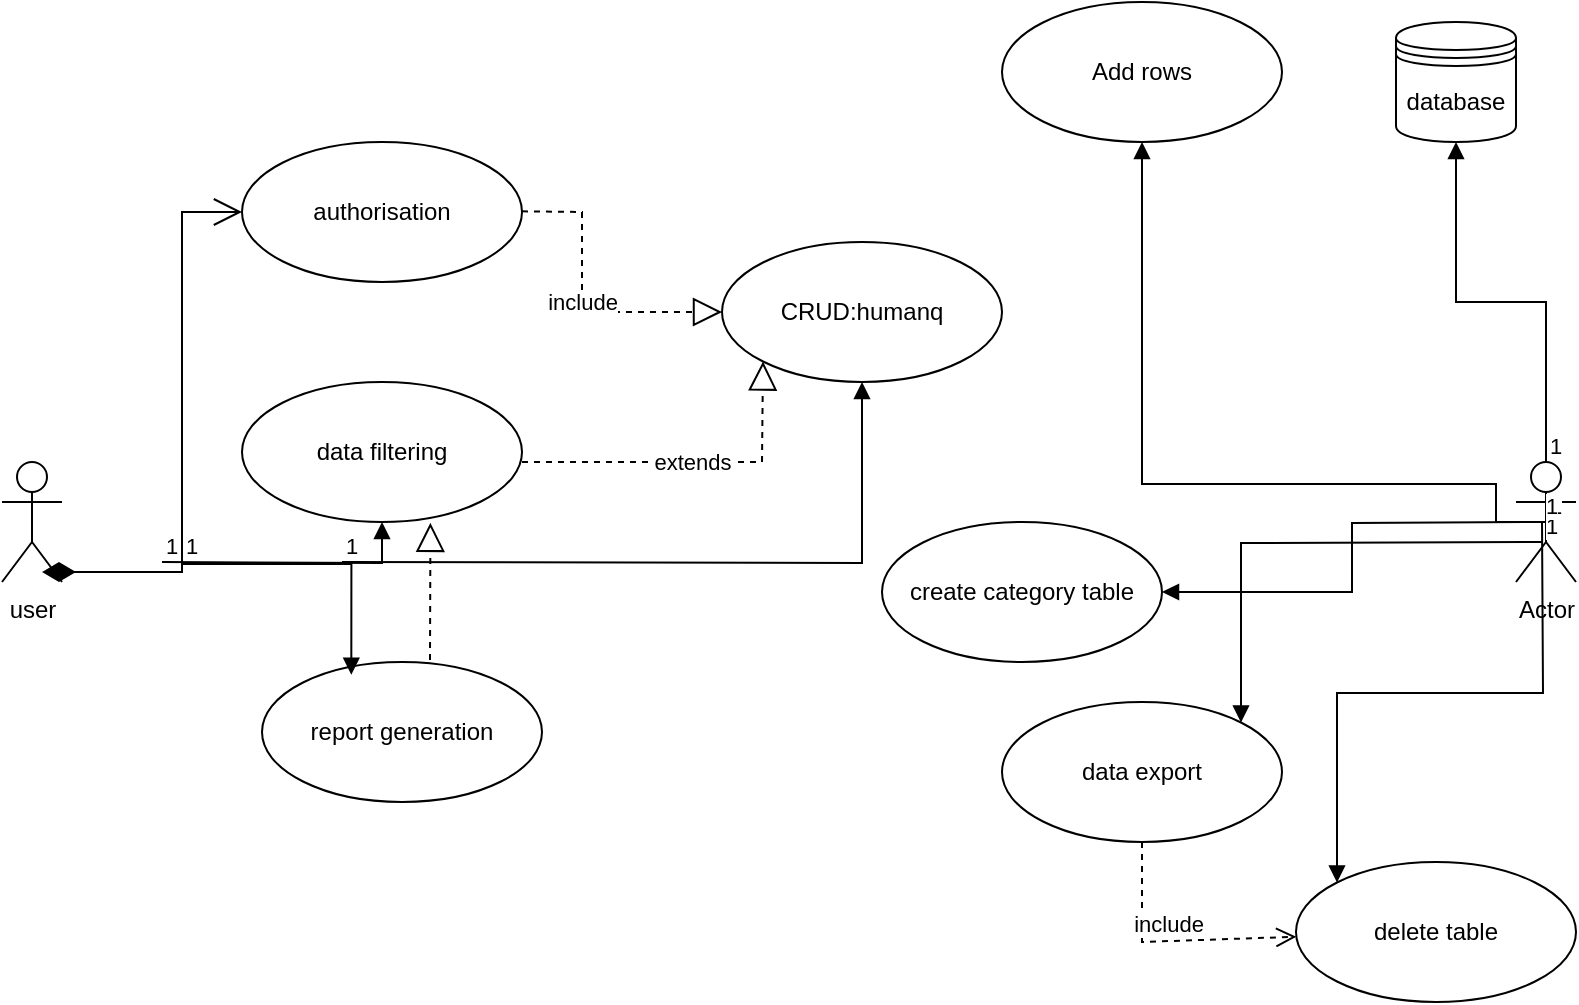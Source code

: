 <mxfile version="27.0.9">
  <diagram name="Страница — 1" id="pEUt76tnA1dPW8EihO5h">
    <mxGraphModel dx="1228" dy="574" grid="1" gridSize="10" guides="1" tooltips="1" connect="1" arrows="1" fold="1" page="1" pageScale="1" pageWidth="827" pageHeight="1169" math="0" shadow="0">
      <root>
        <mxCell id="0" />
        <mxCell id="1" parent="0" />
        <mxCell id="7u9iXZtJOxeO_7T2Gz0u-1" value="user" style="shape=umlActor;verticalLabelPosition=bottom;verticalAlign=top;html=1;" vertex="1" parent="1">
          <mxGeometry x="40" y="260" width="30" height="60" as="geometry" />
        </mxCell>
        <mxCell id="7u9iXZtJOxeO_7T2Gz0u-2" value="Actor" style="shape=umlActor;verticalLabelPosition=bottom;verticalAlign=top;html=1;rotation=0;" vertex="1" parent="1">
          <mxGeometry x="797" y="260" width="30" height="60" as="geometry" />
        </mxCell>
        <mxCell id="7u9iXZtJOxeO_7T2Gz0u-4" value="authorisation" style="ellipse;whiteSpace=wrap;html=1;" vertex="1" parent="1">
          <mxGeometry x="160" y="100" width="140" height="70" as="geometry" />
        </mxCell>
        <mxCell id="7u9iXZtJOxeO_7T2Gz0u-5" value="data filtering" style="ellipse;whiteSpace=wrap;html=1;" vertex="1" parent="1">
          <mxGeometry x="160" y="220" width="140" height="70" as="geometry" />
        </mxCell>
        <mxCell id="7u9iXZtJOxeO_7T2Gz0u-6" value="report generation" style="ellipse;whiteSpace=wrap;html=1;" vertex="1" parent="1">
          <mxGeometry x="170" y="360" width="140" height="70" as="geometry" />
        </mxCell>
        <mxCell id="7u9iXZtJOxeO_7T2Gz0u-7" value="CRUD:humanq" style="ellipse;whiteSpace=wrap;html=1;" vertex="1" parent="1">
          <mxGeometry x="400" y="150" width="140" height="70" as="geometry" />
        </mxCell>
        <mxCell id="7u9iXZtJOxeO_7T2Gz0u-8" value="&lt;div&gt;&lt;br&gt;&lt;/div&gt;&lt;div&gt;&lt;br&gt;&lt;/div&gt;" style="endArrow=open;html=1;endSize=12;startArrow=diamondThin;startSize=14;startFill=1;edgeStyle=orthogonalEdgeStyle;align=left;verticalAlign=bottom;rounded=0;entryX=0;entryY=0.5;entryDx=0;entryDy=0;" edge="1" parent="1" target="7u9iXZtJOxeO_7T2Gz0u-4">
          <mxGeometry x="-0.857" y="-95" relative="1" as="geometry">
            <mxPoint x="60" y="315" as="sourcePoint" />
            <mxPoint x="160" y="320" as="targetPoint" />
            <Array as="points">
              <mxPoint x="130" y="315" />
              <mxPoint x="130" y="135" />
            </Array>
            <mxPoint as="offset" />
          </mxGeometry>
        </mxCell>
        <mxCell id="7u9iXZtJOxeO_7T2Gz0u-9" value="&lt;div&gt;&lt;br&gt;&lt;/div&gt;&lt;div&gt;&lt;br&gt;&lt;/div&gt;" style="endArrow=block;endFill=1;html=1;edgeStyle=orthogonalEdgeStyle;align=left;verticalAlign=top;rounded=0;entryX=0.5;entryY=1;entryDx=0;entryDy=0;" edge="1" parent="1" target="7u9iXZtJOxeO_7T2Gz0u-5">
          <mxGeometry x="-1" y="-122" relative="1" as="geometry">
            <mxPoint x="120" y="310" as="sourcePoint" />
            <mxPoint x="280" y="310" as="targetPoint" />
            <mxPoint x="-19" y="-2" as="offset" />
          </mxGeometry>
        </mxCell>
        <mxCell id="7u9iXZtJOxeO_7T2Gz0u-10" value="1" style="edgeLabel;resizable=0;html=1;align=left;verticalAlign=bottom;" connectable="0" vertex="1" parent="7u9iXZtJOxeO_7T2Gz0u-9">
          <mxGeometry x="-1" relative="1" as="geometry" />
        </mxCell>
        <mxCell id="7u9iXZtJOxeO_7T2Gz0u-11" value="" style="endArrow=block;endFill=1;html=1;edgeStyle=orthogonalEdgeStyle;align=left;verticalAlign=top;rounded=0;entryX=0.319;entryY=0.091;entryDx=0;entryDy=0;entryPerimeter=0;" edge="1" parent="1" target="7u9iXZtJOxeO_7T2Gz0u-6">
          <mxGeometry x="-1" y="-114" relative="1" as="geometry">
            <mxPoint x="130" y="310" as="sourcePoint" />
            <mxPoint x="210" y="310" as="targetPoint" />
            <Array as="points">
              <mxPoint x="130" y="311" />
              <mxPoint x="215" y="311" />
            </Array>
            <mxPoint x="-29" y="-4" as="offset" />
          </mxGeometry>
        </mxCell>
        <mxCell id="7u9iXZtJOxeO_7T2Gz0u-12" value="1" style="edgeLabel;resizable=0;html=1;align=left;verticalAlign=bottom;" connectable="0" vertex="1" parent="7u9iXZtJOxeO_7T2Gz0u-11">
          <mxGeometry x="-1" relative="1" as="geometry" />
        </mxCell>
        <mxCell id="7u9iXZtJOxeO_7T2Gz0u-13" value="" style="endArrow=block;endFill=1;html=1;edgeStyle=orthogonalEdgeStyle;align=left;verticalAlign=top;rounded=0;entryX=0.5;entryY=1;entryDx=0;entryDy=0;" edge="1" parent="1" target="7u9iXZtJOxeO_7T2Gz0u-7">
          <mxGeometry x="-1" relative="1" as="geometry">
            <mxPoint x="210" y="310" as="sourcePoint" />
            <mxPoint x="470" y="300" as="targetPoint" />
          </mxGeometry>
        </mxCell>
        <mxCell id="7u9iXZtJOxeO_7T2Gz0u-14" value="1" style="edgeLabel;resizable=0;html=1;align=left;verticalAlign=bottom;" connectable="0" vertex="1" parent="7u9iXZtJOxeO_7T2Gz0u-13">
          <mxGeometry x="-1" relative="1" as="geometry" />
        </mxCell>
        <mxCell id="7u9iXZtJOxeO_7T2Gz0u-15" value="include" style="endArrow=block;dashed=1;endFill=0;endSize=12;html=1;rounded=0;entryX=0;entryY=0.5;entryDx=0;entryDy=0;" edge="1" parent="1" target="7u9iXZtJOxeO_7T2Gz0u-7">
          <mxGeometry width="160" relative="1" as="geometry">
            <mxPoint x="300" y="134.66" as="sourcePoint" />
            <mxPoint x="460" y="134.66" as="targetPoint" />
            <Array as="points">
              <mxPoint x="330" y="135" />
              <mxPoint x="330" y="185" />
            </Array>
          </mxGeometry>
        </mxCell>
        <mxCell id="7u9iXZtJOxeO_7T2Gz0u-16" value="" style="endArrow=block;dashed=1;endFill=0;endSize=12;html=1;rounded=0;entryX=0.673;entryY=1.006;entryDx=0;entryDy=0;entryPerimeter=0;" edge="1" parent="1" target="7u9iXZtJOxeO_7T2Gz0u-5">
          <mxGeometry x="-1" y="246" width="160" relative="1" as="geometry">
            <mxPoint x="254" y="359" as="sourcePoint" />
            <mxPoint x="414" y="359" as="targetPoint" />
            <mxPoint x="32" y="122" as="offset" />
          </mxGeometry>
        </mxCell>
        <mxCell id="7u9iXZtJOxeO_7T2Gz0u-17" value="extends" style="endArrow=block;dashed=1;endFill=0;endSize=12;html=1;rounded=0;entryX=0;entryY=1;entryDx=0;entryDy=0;" edge="1" parent="1" target="7u9iXZtJOxeO_7T2Gz0u-7">
          <mxGeometry width="160" relative="1" as="geometry">
            <mxPoint x="300" y="260" as="sourcePoint" />
            <mxPoint x="460" y="260" as="targetPoint" />
            <Array as="points">
              <mxPoint x="420" y="260" />
            </Array>
          </mxGeometry>
        </mxCell>
        <mxCell id="7u9iXZtJOxeO_7T2Gz0u-18" value="Add rows" style="ellipse;whiteSpace=wrap;html=1;" vertex="1" parent="1">
          <mxGeometry x="540" y="30" width="140" height="70" as="geometry" />
        </mxCell>
        <mxCell id="7u9iXZtJOxeO_7T2Gz0u-19" value="database" style="shape=datastore;whiteSpace=wrap;html=1;" vertex="1" parent="1">
          <mxGeometry x="737" y="40" width="60" height="60" as="geometry" />
        </mxCell>
        <mxCell id="7u9iXZtJOxeO_7T2Gz0u-20" value="" style="endArrow=block;endFill=1;html=1;edgeStyle=orthogonalEdgeStyle;align=left;verticalAlign=top;rounded=0;exitX=0.5;exitY=0;exitDx=0;exitDy=0;exitPerimeter=0;entryX=0.5;entryY=1;entryDx=0;entryDy=0;" edge="1" parent="1" source="7u9iXZtJOxeO_7T2Gz0u-2" target="7u9iXZtJOxeO_7T2Gz0u-19">
          <mxGeometry x="-1" relative="1" as="geometry">
            <mxPoint x="690" y="210" as="sourcePoint" />
            <mxPoint x="850" y="210" as="targetPoint" />
          </mxGeometry>
        </mxCell>
        <mxCell id="7u9iXZtJOxeO_7T2Gz0u-21" value="1" style="edgeLabel;resizable=0;html=1;align=left;verticalAlign=bottom;" connectable="0" vertex="1" parent="7u9iXZtJOxeO_7T2Gz0u-20">
          <mxGeometry x="-1" relative="1" as="geometry" />
        </mxCell>
        <mxCell id="7u9iXZtJOxeO_7T2Gz0u-22" value="" style="endArrow=block;endFill=1;html=1;edgeStyle=orthogonalEdgeStyle;align=left;verticalAlign=top;rounded=0;exitX=0.5;exitY=0.5;exitDx=0;exitDy=0;exitPerimeter=0;entryX=0.5;entryY=1;entryDx=0;entryDy=0;" edge="1" parent="1" source="7u9iXZtJOxeO_7T2Gz0u-2" target="7u9iXZtJOxeO_7T2Gz0u-18">
          <mxGeometry x="-1" relative="1" as="geometry">
            <mxPoint x="630" y="270" as="sourcePoint" />
            <mxPoint x="790" y="270" as="targetPoint" />
            <Array as="points">
              <mxPoint x="787" y="290" />
              <mxPoint x="787" y="271" />
              <mxPoint x="610" y="271" />
            </Array>
          </mxGeometry>
        </mxCell>
        <mxCell id="7u9iXZtJOxeO_7T2Gz0u-23" value="1" style="edgeLabel;resizable=0;html=1;align=left;verticalAlign=bottom;" connectable="0" vertex="1" parent="7u9iXZtJOxeO_7T2Gz0u-22">
          <mxGeometry x="-1" relative="1" as="geometry" />
        </mxCell>
        <mxCell id="7u9iXZtJOxeO_7T2Gz0u-24" value="create category table" style="ellipse;whiteSpace=wrap;html=1;" vertex="1" parent="1">
          <mxGeometry x="480" y="290" width="140" height="70" as="geometry" />
        </mxCell>
        <mxCell id="7u9iXZtJOxeO_7T2Gz0u-25" value="&lt;div&gt;&lt;br&gt;&lt;/div&gt;&lt;div&gt;&lt;br&gt;&lt;/div&gt;" style="endArrow=block;endFill=1;html=1;edgeStyle=orthogonalEdgeStyle;align=left;verticalAlign=top;rounded=0;entryX=1;entryY=0.5;entryDx=0;entryDy=0;" edge="1" parent="1" target="7u9iXZtJOxeO_7T2Gz0u-24">
          <mxGeometry x="-1" relative="1" as="geometry">
            <mxPoint x="810" y="290" as="sourcePoint" />
            <mxPoint x="800" y="370" as="targetPoint" />
          </mxGeometry>
        </mxCell>
        <mxCell id="7u9iXZtJOxeO_7T2Gz0u-26" value="1" style="edgeLabel;resizable=0;html=1;align=left;verticalAlign=bottom;" connectable="0" vertex="1" parent="7u9iXZtJOxeO_7T2Gz0u-25">
          <mxGeometry x="-1" relative="1" as="geometry" />
        </mxCell>
        <mxCell id="7u9iXZtJOxeO_7T2Gz0u-27" value="data export" style="ellipse;whiteSpace=wrap;html=1;" vertex="1" parent="1">
          <mxGeometry x="540" y="380" width="140" height="70" as="geometry" />
        </mxCell>
        <mxCell id="7u9iXZtJOxeO_7T2Gz0u-28" value="" style="endArrow=block;endFill=1;html=1;edgeStyle=orthogonalEdgeStyle;align=left;verticalAlign=top;rounded=0;entryX=1;entryY=0;entryDx=0;entryDy=0;" edge="1" parent="1" target="7u9iXZtJOxeO_7T2Gz0u-27">
          <mxGeometry x="-1" relative="1" as="geometry">
            <mxPoint x="810" y="300" as="sourcePoint" />
            <mxPoint x="970" y="300" as="targetPoint" />
          </mxGeometry>
        </mxCell>
        <mxCell id="7u9iXZtJOxeO_7T2Gz0u-29" value="1" style="edgeLabel;resizable=0;html=1;align=left;verticalAlign=bottom;" connectable="0" vertex="1" parent="7u9iXZtJOxeO_7T2Gz0u-28">
          <mxGeometry x="-1" relative="1" as="geometry" />
        </mxCell>
        <mxCell id="7u9iXZtJOxeO_7T2Gz0u-30" value="delete table" style="ellipse;whiteSpace=wrap;html=1;" vertex="1" parent="1">
          <mxGeometry x="687" y="460" width="140" height="70" as="geometry" />
        </mxCell>
        <mxCell id="7u9iXZtJOxeO_7T2Gz0u-31" value="&lt;div&gt;&lt;br&gt;&lt;/div&gt;&lt;div&gt;&lt;br&gt;&lt;/div&gt;" style="endArrow=block;endFill=1;html=1;edgeStyle=orthogonalEdgeStyle;align=left;verticalAlign=top;rounded=0;entryX=0;entryY=0;entryDx=0;entryDy=0;" edge="1" parent="1" target="7u9iXZtJOxeO_7T2Gz0u-30">
          <mxGeometry x="-1" relative="1" as="geometry">
            <mxPoint x="810" y="290" as="sourcePoint" />
            <mxPoint x="970" y="290" as="targetPoint" />
          </mxGeometry>
        </mxCell>
        <mxCell id="7u9iXZtJOxeO_7T2Gz0u-32" value="1" style="edgeLabel;resizable=0;html=1;align=left;verticalAlign=bottom;" connectable="0" vertex="1" parent="7u9iXZtJOxeO_7T2Gz0u-31">
          <mxGeometry x="-1" relative="1" as="geometry" />
        </mxCell>
        <mxCell id="7u9iXZtJOxeO_7T2Gz0u-33" value="include" style="html=1;verticalAlign=bottom;endArrow=open;dashed=1;endSize=8;curved=0;rounded=0;exitX=0.5;exitY=1;exitDx=0;exitDy=0;" edge="1" parent="1" source="7u9iXZtJOxeO_7T2Gz0u-27" target="7u9iXZtJOxeO_7T2Gz0u-30">
          <mxGeometry relative="1" as="geometry">
            <mxPoint x="570" y="450" as="sourcePoint" />
            <mxPoint x="490" y="450" as="targetPoint" />
            <Array as="points">
              <mxPoint x="610" y="500" />
            </Array>
          </mxGeometry>
        </mxCell>
      </root>
    </mxGraphModel>
  </diagram>
</mxfile>
